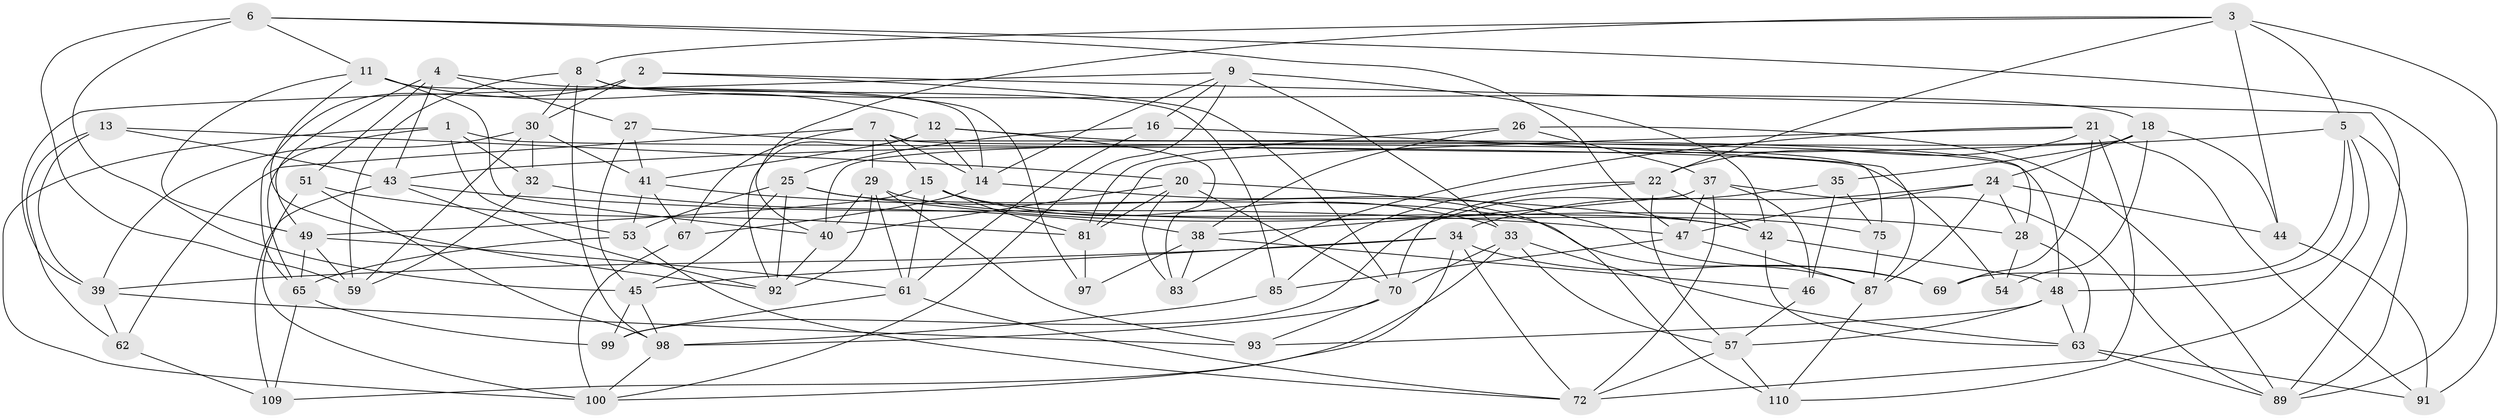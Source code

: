 // Generated by graph-tools (version 1.1) at 2025/52/02/27/25 19:52:29]
// undirected, 71 vertices, 186 edges
graph export_dot {
graph [start="1"]
  node [color=gray90,style=filled];
  1 [super="+52"];
  2;
  3 [super="+23"];
  4 [super="+111"];
  5 [super="+76"];
  6 [super="+10"];
  7 [super="+86"];
  8 [super="+64"];
  9 [super="+36"];
  11 [super="+19"];
  12 [super="+88"];
  13;
  14 [super="+115"];
  15 [super="+17"];
  16;
  18 [super="+58"];
  20 [super="+108"];
  21 [super="+107"];
  22 [super="+66"];
  24 [super="+118"];
  25 [super="+78"];
  26;
  27;
  28 [super="+31"];
  29 [super="+74"];
  30 [super="+77"];
  32;
  33 [super="+60"];
  34 [super="+119"];
  35;
  37 [super="+56"];
  38 [super="+95"];
  39 [super="+50"];
  40 [super="+96"];
  41 [super="+79"];
  42 [super="+116"];
  43 [super="+101"];
  44;
  45 [super="+80"];
  46;
  47 [super="+103"];
  48 [super="+105"];
  49 [super="+113"];
  51;
  53 [super="+55"];
  54;
  57 [super="+73"];
  59 [super="+102"];
  61 [super="+68"];
  62;
  63 [super="+82"];
  65 [super="+71"];
  67;
  69;
  70 [super="+84"];
  72 [super="+114"];
  75;
  81 [super="+90"];
  83;
  85;
  87 [super="+106"];
  89 [super="+94"];
  91;
  92 [super="+117"];
  93;
  97;
  98 [super="+104"];
  99;
  100 [super="+112"];
  109;
  110;
  1 -- 100;
  1 -- 53 [weight=2];
  1 -- 54;
  1 -- 32;
  1 -- 65;
  2 -- 70;
  2 -- 65;
  2 -- 30;
  2 -- 89;
  3 -- 40;
  3 -- 91;
  3 -- 44;
  3 -- 22;
  3 -- 8;
  3 -- 5;
  4 -- 97 [weight=2];
  4 -- 27;
  4 -- 51;
  4 -- 43;
  4 -- 49;
  5 -- 89;
  5 -- 69;
  5 -- 43;
  5 -- 48;
  5 -- 110;
  6 -- 45;
  6 -- 11;
  6 -- 59 [weight=2];
  6 -- 47;
  6 -- 89;
  7 -- 15;
  7 -- 62;
  7 -- 75;
  7 -- 67;
  7 -- 14;
  7 -- 29;
  8 -- 30;
  8 -- 18;
  8 -- 59;
  8 -- 98;
  8 -- 85;
  9 -- 16;
  9 -- 100;
  9 -- 42;
  9 -- 39;
  9 -- 14;
  9 -- 33;
  11 -- 49;
  11 -- 40;
  11 -- 14;
  11 -- 12;
  11 -- 92;
  12 -- 14;
  12 -- 28;
  12 -- 41;
  12 -- 83;
  12 -- 92;
  13 -- 39;
  13 -- 43;
  13 -- 62;
  13 -- 20;
  14 -- 67;
  14 -- 69;
  15 -- 75;
  15 -- 33;
  15 -- 49;
  15 -- 81;
  15 -- 61;
  16 -- 61;
  16 -- 87;
  16 -- 25;
  18 -- 54;
  18 -- 44;
  18 -- 24;
  18 -- 35;
  18 -- 40;
  20 -- 83;
  20 -- 110;
  20 -- 40;
  20 -- 70;
  20 -- 81;
  21 -- 81;
  21 -- 83;
  21 -- 72;
  21 -- 91;
  21 -- 69;
  21 -- 22;
  22 -- 85;
  22 -- 42;
  22 -- 70;
  22 -- 57;
  24 -- 47;
  24 -- 28;
  24 -- 34;
  24 -- 44;
  24 -- 87;
  25 -- 92;
  25 -- 53;
  25 -- 28;
  25 -- 87;
  25 -- 45;
  26 -- 81;
  26 -- 37;
  26 -- 38;
  26 -- 89;
  27 -- 48;
  27 -- 41;
  27 -- 45;
  28 -- 54 [weight=2];
  28 -- 63;
  29 -- 93;
  29 -- 42;
  29 -- 40;
  29 -- 61;
  29 -- 92;
  30 -- 32;
  30 -- 41;
  30 -- 39;
  30 -- 59;
  32 -- 59;
  32 -- 38;
  33 -- 57;
  33 -- 109;
  33 -- 70;
  33 -- 63;
  34 -- 69;
  34 -- 45;
  34 -- 39;
  34 -- 72;
  34 -- 100;
  35 -- 46;
  35 -- 99;
  35 -- 75;
  37 -- 47;
  37 -- 38;
  37 -- 72;
  37 -- 46;
  37 -- 89;
  38 -- 83;
  38 -- 46;
  38 -- 97;
  39 -- 62;
  39 -- 93;
  40 -- 92;
  41 -- 67;
  41 -- 53;
  41 -- 42;
  42 -- 63;
  42 -- 48;
  43 -- 47;
  43 -- 92;
  43 -- 109;
  44 -- 91;
  45 -- 99;
  45 -- 98;
  46 -- 57;
  47 -- 85;
  47 -- 87;
  48 -- 63;
  48 -- 93;
  48 -- 57;
  49 -- 65;
  49 -- 61;
  49 -- 59;
  51 -- 100;
  51 -- 81;
  51 -- 98;
  53 -- 72;
  53 -- 65;
  57 -- 110;
  57 -- 72;
  61 -- 72;
  61 -- 99;
  62 -- 109;
  63 -- 89;
  63 -- 91;
  65 -- 99;
  65 -- 109;
  67 -- 100;
  70 -- 98;
  70 -- 93;
  75 -- 87;
  81 -- 97;
  85 -- 98;
  87 -- 110;
  98 -- 100;
}
